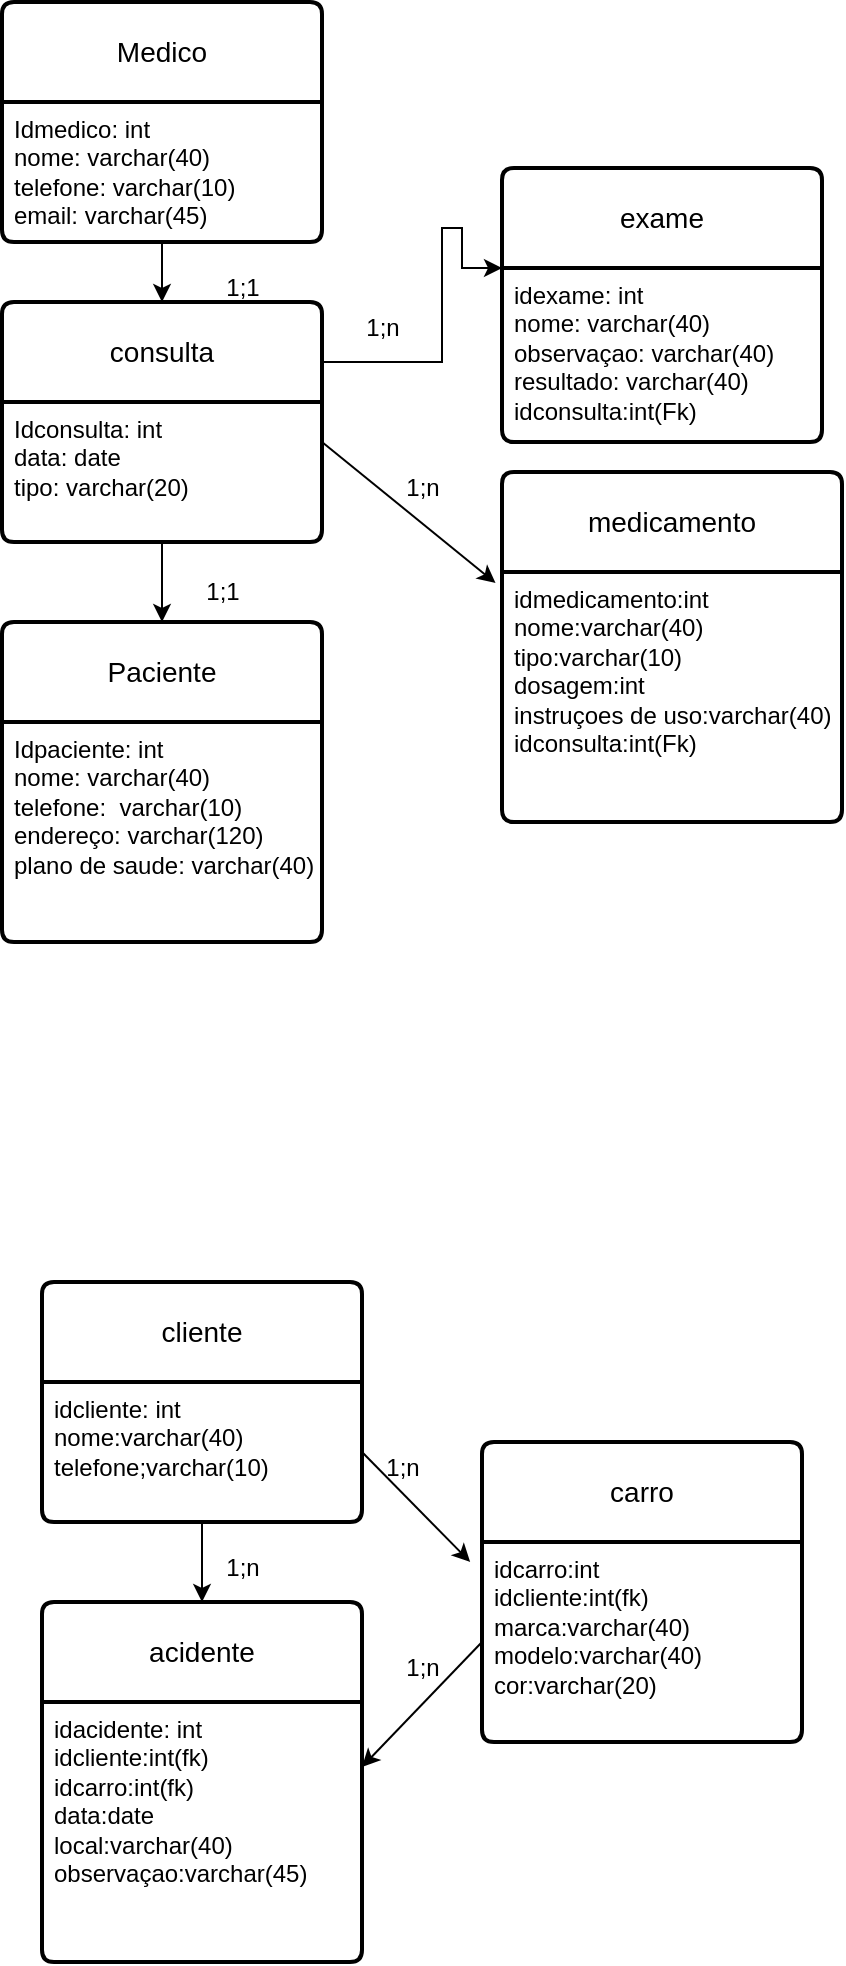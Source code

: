 <mxfile version="24.4.9" type="device">
  <diagram name="Página-1" id="lAc5INHiR6N3XNcORo2d">
    <mxGraphModel dx="880" dy="434" grid="1" gridSize="10" guides="1" tooltips="1" connect="1" arrows="1" fold="1" page="1" pageScale="1" pageWidth="827" pageHeight="1169" math="0" shadow="0">
      <root>
        <mxCell id="0" />
        <mxCell id="1" parent="0" />
        <mxCell id="TCdS5Vb86ZMpxuKmdT2v-1" value="Medico" style="swimlane;childLayout=stackLayout;horizontal=1;startSize=50;horizontalStack=0;rounded=1;fontSize=14;fontStyle=0;strokeWidth=2;resizeParent=0;resizeLast=1;shadow=0;dashed=0;align=center;arcSize=4;whiteSpace=wrap;html=1;" vertex="1" parent="1">
          <mxGeometry x="70" y="40" width="160" height="120" as="geometry" />
        </mxCell>
        <mxCell id="TCdS5Vb86ZMpxuKmdT2v-2" value="Idmedico: int&lt;div&gt;nome: varchar(40)&lt;/div&gt;&lt;div&gt;telefone: varchar(10)&lt;/div&gt;&lt;div&gt;email: varchar(45)&lt;/div&gt;" style="align=left;strokeColor=none;fillColor=none;spacingLeft=4;fontSize=12;verticalAlign=top;resizable=0;rotatable=0;part=1;html=1;" vertex="1" parent="TCdS5Vb86ZMpxuKmdT2v-1">
          <mxGeometry y="50" width="160" height="70" as="geometry" />
        </mxCell>
        <mxCell id="TCdS5Vb86ZMpxuKmdT2v-20" style="edgeStyle=orthogonalEdgeStyle;rounded=0;orthogonalLoop=1;jettySize=auto;html=1;exitX=1;exitY=0.25;exitDx=0;exitDy=0;entryX=0;entryY=0;entryDx=0;entryDy=0;" edge="1" parent="1" source="TCdS5Vb86ZMpxuKmdT2v-3" target="TCdS5Vb86ZMpxuKmdT2v-17">
          <mxGeometry relative="1" as="geometry">
            <Array as="points">
              <mxPoint x="290" y="220" />
              <mxPoint x="290" y="153" />
              <mxPoint x="300" y="153" />
              <mxPoint x="300" y="173" />
            </Array>
          </mxGeometry>
        </mxCell>
        <mxCell id="TCdS5Vb86ZMpxuKmdT2v-3" value="consulta" style="swimlane;childLayout=stackLayout;horizontal=1;startSize=50;horizontalStack=0;rounded=1;fontSize=14;fontStyle=0;strokeWidth=2;resizeParent=0;resizeLast=1;shadow=0;dashed=0;align=center;arcSize=4;whiteSpace=wrap;html=1;" vertex="1" parent="1">
          <mxGeometry x="70" y="190" width="160" height="120" as="geometry" />
        </mxCell>
        <mxCell id="TCdS5Vb86ZMpxuKmdT2v-4" value="Idconsulta: int&lt;div&gt;data: date&lt;/div&gt;&lt;div&gt;tipo: varchar(20)&lt;/div&gt;" style="align=left;strokeColor=none;fillColor=none;spacingLeft=4;fontSize=12;verticalAlign=top;resizable=0;rotatable=0;part=1;html=1;" vertex="1" parent="TCdS5Vb86ZMpxuKmdT2v-3">
          <mxGeometry y="50" width="160" height="70" as="geometry" />
        </mxCell>
        <mxCell id="TCdS5Vb86ZMpxuKmdT2v-5" style="edgeStyle=orthogonalEdgeStyle;rounded=0;orthogonalLoop=1;jettySize=auto;html=1;exitX=0.5;exitY=1;exitDx=0;exitDy=0;entryX=0.5;entryY=0;entryDx=0;entryDy=0;" edge="1" parent="1" source="TCdS5Vb86ZMpxuKmdT2v-2" target="TCdS5Vb86ZMpxuKmdT2v-3">
          <mxGeometry relative="1" as="geometry" />
        </mxCell>
        <mxCell id="TCdS5Vb86ZMpxuKmdT2v-6" value="1;1" style="text;html=1;align=center;verticalAlign=middle;resizable=0;points=[];autosize=1;strokeColor=none;fillColor=none;" vertex="1" parent="1">
          <mxGeometry x="170" y="168" width="40" height="30" as="geometry" />
        </mxCell>
        <mxCell id="TCdS5Vb86ZMpxuKmdT2v-7" value="Paciente" style="swimlane;childLayout=stackLayout;horizontal=1;startSize=50;horizontalStack=0;rounded=1;fontSize=14;fontStyle=0;strokeWidth=2;resizeParent=0;resizeLast=1;shadow=0;dashed=0;align=center;arcSize=4;whiteSpace=wrap;html=1;" vertex="1" parent="1">
          <mxGeometry x="70" y="350" width="160" height="160" as="geometry" />
        </mxCell>
        <mxCell id="TCdS5Vb86ZMpxuKmdT2v-8" value="Idpaciente: int&lt;div&gt;nome: varchar(40)&lt;/div&gt;&lt;div&gt;telefone:&amp;nbsp; varchar(10)&lt;/div&gt;&lt;div&gt;endereço: varchar(120)&lt;/div&gt;&lt;div&gt;plano de saude: varchar(40)&lt;/div&gt;" style="align=left;strokeColor=none;fillColor=none;spacingLeft=4;fontSize=12;verticalAlign=top;resizable=0;rotatable=0;part=1;html=1;" vertex="1" parent="TCdS5Vb86ZMpxuKmdT2v-7">
          <mxGeometry y="50" width="160" height="110" as="geometry" />
        </mxCell>
        <mxCell id="TCdS5Vb86ZMpxuKmdT2v-10" value="1;1" style="text;html=1;align=center;verticalAlign=middle;resizable=0;points=[];autosize=1;strokeColor=none;fillColor=none;" vertex="1" parent="1">
          <mxGeometry x="160" y="320" width="40" height="30" as="geometry" />
        </mxCell>
        <mxCell id="TCdS5Vb86ZMpxuKmdT2v-16" value="exame" style="swimlane;childLayout=stackLayout;horizontal=1;startSize=50;horizontalStack=0;rounded=1;fontSize=14;fontStyle=0;strokeWidth=2;resizeParent=0;resizeLast=1;shadow=0;dashed=0;align=center;arcSize=4;whiteSpace=wrap;html=1;" vertex="1" parent="1">
          <mxGeometry x="320" y="123" width="160" height="137" as="geometry" />
        </mxCell>
        <mxCell id="TCdS5Vb86ZMpxuKmdT2v-17" value="idexame: int&lt;div&gt;nome: varchar(40)&lt;/div&gt;&lt;div&gt;observaçao: varchar(40)&lt;/div&gt;&lt;div&gt;resultado: varchar(40)&lt;/div&gt;&lt;div&gt;idconsulta:int(Fk)&lt;/div&gt;" style="align=left;strokeColor=none;fillColor=none;spacingLeft=4;fontSize=12;verticalAlign=top;resizable=0;rotatable=0;part=1;html=1;" vertex="1" parent="TCdS5Vb86ZMpxuKmdT2v-16">
          <mxGeometry y="50" width="160" height="87" as="geometry" />
        </mxCell>
        <mxCell id="TCdS5Vb86ZMpxuKmdT2v-18" value="medicamento" style="swimlane;childLayout=stackLayout;horizontal=1;startSize=50;horizontalStack=0;rounded=1;fontSize=14;fontStyle=0;strokeWidth=2;resizeParent=0;resizeLast=1;shadow=0;dashed=0;align=center;arcSize=4;whiteSpace=wrap;html=1;" vertex="1" parent="1">
          <mxGeometry x="320" y="275" width="170" height="175" as="geometry" />
        </mxCell>
        <mxCell id="TCdS5Vb86ZMpxuKmdT2v-19" value="idmedicamento:int&lt;div&gt;nome:varchar(40)&lt;/div&gt;&lt;div&gt;tipo:varchar(10)&lt;/div&gt;&lt;div&gt;dosagem:int&lt;/div&gt;&lt;div&gt;instruçoes de uso:varchar(40)&lt;/div&gt;&lt;div&gt;idconsulta:int(Fk)&lt;/div&gt;" style="align=left;strokeColor=none;fillColor=none;spacingLeft=4;fontSize=12;verticalAlign=top;resizable=0;rotatable=0;part=1;html=1;" vertex="1" parent="TCdS5Vb86ZMpxuKmdT2v-18">
          <mxGeometry y="50" width="170" height="125" as="geometry" />
        </mxCell>
        <mxCell id="TCdS5Vb86ZMpxuKmdT2v-23" style="edgeStyle=orthogonalEdgeStyle;rounded=0;orthogonalLoop=1;jettySize=auto;html=1;entryX=0.5;entryY=0;entryDx=0;entryDy=0;" edge="1" parent="1" source="TCdS5Vb86ZMpxuKmdT2v-4" target="TCdS5Vb86ZMpxuKmdT2v-7">
          <mxGeometry relative="1" as="geometry" />
        </mxCell>
        <mxCell id="TCdS5Vb86ZMpxuKmdT2v-24" value="" style="endArrow=classic;html=1;rounded=0;entryX=-0.019;entryY=0.317;entryDx=0;entryDy=0;entryPerimeter=0;" edge="1" parent="1" target="TCdS5Vb86ZMpxuKmdT2v-18">
          <mxGeometry width="50" height="50" relative="1" as="geometry">
            <mxPoint x="230" y="260" as="sourcePoint" />
            <mxPoint x="280" y="210" as="targetPoint" />
          </mxGeometry>
        </mxCell>
        <mxCell id="TCdS5Vb86ZMpxuKmdT2v-27" value="1;n" style="text;html=1;align=center;verticalAlign=middle;resizable=0;points=[];autosize=1;strokeColor=none;fillColor=none;" vertex="1" parent="1">
          <mxGeometry x="240" y="188" width="40" height="30" as="geometry" />
        </mxCell>
        <mxCell id="TCdS5Vb86ZMpxuKmdT2v-28" value="1;n" style="text;html=1;align=center;verticalAlign=middle;resizable=0;points=[];autosize=1;strokeColor=none;fillColor=none;" vertex="1" parent="1">
          <mxGeometry x="260" y="268" width="40" height="30" as="geometry" />
        </mxCell>
        <mxCell id="TCdS5Vb86ZMpxuKmdT2v-29" value="carro" style="swimlane;childLayout=stackLayout;horizontal=1;startSize=50;horizontalStack=0;rounded=1;fontSize=14;fontStyle=0;strokeWidth=2;resizeParent=0;resizeLast=1;shadow=0;dashed=0;align=center;arcSize=4;whiteSpace=wrap;html=1;" vertex="1" parent="1">
          <mxGeometry x="310" y="760" width="160" height="150" as="geometry" />
        </mxCell>
        <mxCell id="TCdS5Vb86ZMpxuKmdT2v-30" value="idcarro:int&lt;div&gt;idcliente:int(fk)&lt;/div&gt;&lt;div&gt;marca:varchar(40)&lt;/div&gt;&lt;div&gt;modelo:varchar(40)&lt;/div&gt;&lt;div&gt;cor:varchar(20)&lt;/div&gt;&lt;div&gt;&lt;br&gt;&lt;/div&gt;" style="align=left;strokeColor=none;fillColor=none;spacingLeft=4;fontSize=12;verticalAlign=top;resizable=0;rotatable=0;part=1;html=1;" vertex="1" parent="TCdS5Vb86ZMpxuKmdT2v-29">
          <mxGeometry y="50" width="160" height="100" as="geometry" />
        </mxCell>
        <mxCell id="TCdS5Vb86ZMpxuKmdT2v-31" value="acidente" style="swimlane;childLayout=stackLayout;horizontal=1;startSize=50;horizontalStack=0;rounded=1;fontSize=14;fontStyle=0;strokeWidth=2;resizeParent=0;resizeLast=1;shadow=0;dashed=0;align=center;arcSize=4;whiteSpace=wrap;html=1;" vertex="1" parent="1">
          <mxGeometry x="90" y="840" width="160" height="180" as="geometry" />
        </mxCell>
        <mxCell id="TCdS5Vb86ZMpxuKmdT2v-32" value="idacidente: int&lt;div&gt;idcliente:int(fk)&lt;/div&gt;&lt;div&gt;idcarro:int(fk)&lt;/div&gt;&lt;div&gt;data:date&lt;/div&gt;&lt;div&gt;local:varchar(40)&lt;/div&gt;&lt;div&gt;observaçao:varchar(45)&lt;/div&gt;" style="align=left;strokeColor=none;fillColor=none;spacingLeft=4;fontSize=12;verticalAlign=top;resizable=0;rotatable=0;part=1;html=1;" vertex="1" parent="TCdS5Vb86ZMpxuKmdT2v-31">
          <mxGeometry y="50" width="160" height="130" as="geometry" />
        </mxCell>
        <mxCell id="TCdS5Vb86ZMpxuKmdT2v-33" value="cliente" style="swimlane;childLayout=stackLayout;horizontal=1;startSize=50;horizontalStack=0;rounded=1;fontSize=14;fontStyle=0;strokeWidth=2;resizeParent=0;resizeLast=1;shadow=0;dashed=0;align=center;arcSize=4;whiteSpace=wrap;html=1;" vertex="1" parent="1">
          <mxGeometry x="90" y="680" width="160" height="120" as="geometry" />
        </mxCell>
        <mxCell id="TCdS5Vb86ZMpxuKmdT2v-34" value="idcliente: int&lt;div&gt;nome:varchar(40)&lt;/div&gt;&lt;div&gt;telefone;varchar(10)&lt;/div&gt;" style="align=left;strokeColor=none;fillColor=none;spacingLeft=4;fontSize=12;verticalAlign=top;resizable=0;rotatable=0;part=1;html=1;" vertex="1" parent="TCdS5Vb86ZMpxuKmdT2v-33">
          <mxGeometry y="50" width="160" height="70" as="geometry" />
        </mxCell>
        <mxCell id="TCdS5Vb86ZMpxuKmdT2v-35" value="" style="endArrow=classic;html=1;rounded=0;exitX=0;exitY=0.5;exitDx=0;exitDy=0;entryX=1;entryY=0.25;entryDx=0;entryDy=0;" edge="1" parent="1" source="TCdS5Vb86ZMpxuKmdT2v-30" target="TCdS5Vb86ZMpxuKmdT2v-32">
          <mxGeometry width="50" height="50" relative="1" as="geometry">
            <mxPoint x="320" y="980" as="sourcePoint" />
            <mxPoint x="280" y="990" as="targetPoint" />
          </mxGeometry>
        </mxCell>
        <mxCell id="TCdS5Vb86ZMpxuKmdT2v-36" value="" style="endArrow=classic;html=1;rounded=0;exitX=1;exitY=0.5;exitDx=0;exitDy=0;entryX=-0.037;entryY=0.1;entryDx=0;entryDy=0;entryPerimeter=0;" edge="1" parent="1" source="TCdS5Vb86ZMpxuKmdT2v-34" target="TCdS5Vb86ZMpxuKmdT2v-30">
          <mxGeometry width="50" height="50" relative="1" as="geometry">
            <mxPoint x="390" y="890" as="sourcePoint" />
            <mxPoint x="440" y="840" as="targetPoint" />
          </mxGeometry>
        </mxCell>
        <mxCell id="TCdS5Vb86ZMpxuKmdT2v-37" style="edgeStyle=orthogonalEdgeStyle;rounded=0;orthogonalLoop=1;jettySize=auto;html=1;entryX=0.5;entryY=0;entryDx=0;entryDy=0;" edge="1" parent="1" source="TCdS5Vb86ZMpxuKmdT2v-34" target="TCdS5Vb86ZMpxuKmdT2v-31">
          <mxGeometry relative="1" as="geometry" />
        </mxCell>
        <mxCell id="TCdS5Vb86ZMpxuKmdT2v-38" value="1;n" style="text;html=1;align=center;verticalAlign=middle;resizable=0;points=[];autosize=1;strokeColor=none;fillColor=none;" vertex="1" parent="1">
          <mxGeometry x="250" y="758" width="40" height="30" as="geometry" />
        </mxCell>
        <mxCell id="TCdS5Vb86ZMpxuKmdT2v-39" value="1;n" style="text;html=1;align=center;verticalAlign=middle;resizable=0;points=[];autosize=1;strokeColor=none;fillColor=none;" vertex="1" parent="1">
          <mxGeometry x="260" y="858" width="40" height="30" as="geometry" />
        </mxCell>
        <mxCell id="TCdS5Vb86ZMpxuKmdT2v-40" value="1;n" style="text;html=1;align=center;verticalAlign=middle;resizable=0;points=[];autosize=1;strokeColor=none;fillColor=none;" vertex="1" parent="1">
          <mxGeometry x="170" y="808" width="40" height="30" as="geometry" />
        </mxCell>
      </root>
    </mxGraphModel>
  </diagram>
</mxfile>
